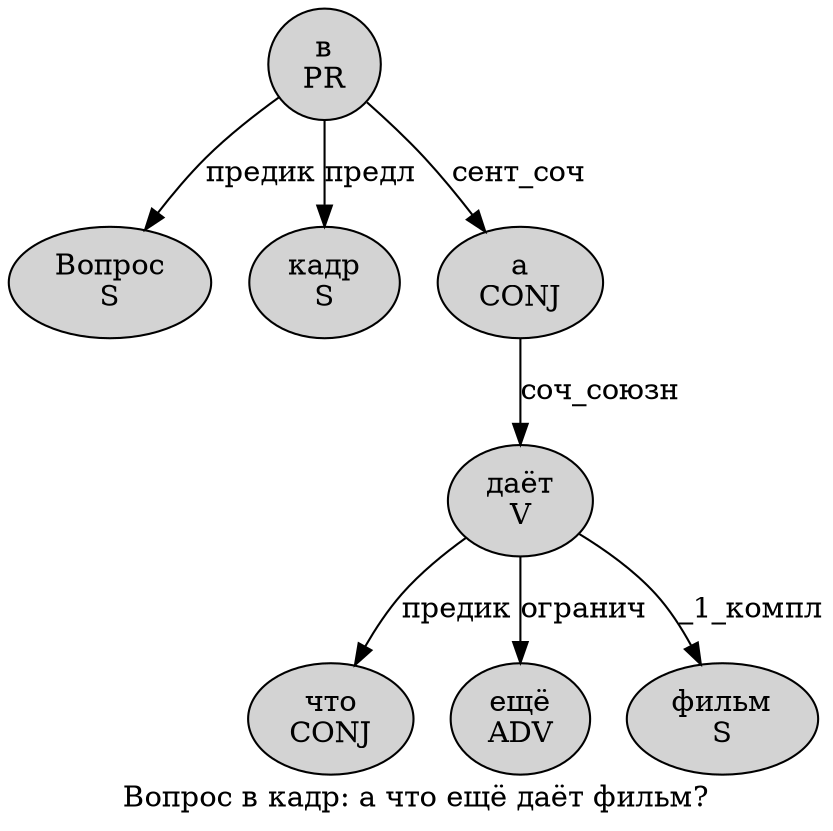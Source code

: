 digraph SENTENCE_3057 {
	graph [label="Вопрос в кадр: а что ещё даёт фильм?"]
	node [style=filled]
		0 [label="Вопрос
S" color="" fillcolor=lightgray penwidth=1 shape=ellipse]
		1 [label="в
PR" color="" fillcolor=lightgray penwidth=1 shape=ellipse]
		2 [label="кадр
S" color="" fillcolor=lightgray penwidth=1 shape=ellipse]
		4 [label="а
CONJ" color="" fillcolor=lightgray penwidth=1 shape=ellipse]
		5 [label="что
CONJ" color="" fillcolor=lightgray penwidth=1 shape=ellipse]
		6 [label="ещё
ADV" color="" fillcolor=lightgray penwidth=1 shape=ellipse]
		7 [label="даёт
V" color="" fillcolor=lightgray penwidth=1 shape=ellipse]
		8 [label="фильм
S" color="" fillcolor=lightgray penwidth=1 shape=ellipse]
			7 -> 5 [label="предик"]
			7 -> 6 [label="огранич"]
			7 -> 8 [label="_1_компл"]
			4 -> 7 [label="соч_союзн"]
			1 -> 0 [label="предик"]
			1 -> 2 [label="предл"]
			1 -> 4 [label="сент_соч"]
}